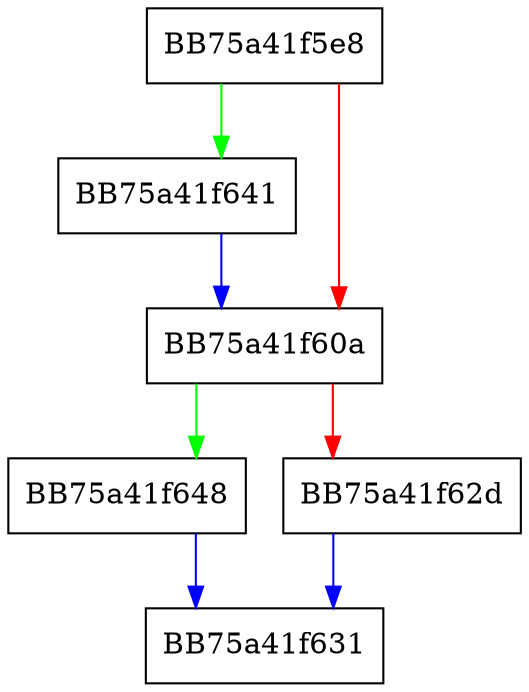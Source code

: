 digraph WIN32_NATIVE_Read {
  node [shape="box"];
  graph [splines=ortho];
  BB75a41f5e8 -> BB75a41f641 [color="green"];
  BB75a41f5e8 -> BB75a41f60a [color="red"];
  BB75a41f60a -> BB75a41f648 [color="green"];
  BB75a41f60a -> BB75a41f62d [color="red"];
  BB75a41f62d -> BB75a41f631 [color="blue"];
  BB75a41f641 -> BB75a41f60a [color="blue"];
  BB75a41f648 -> BB75a41f631 [color="blue"];
}
